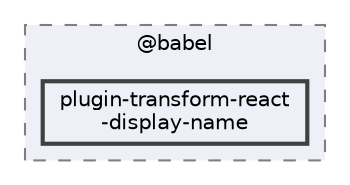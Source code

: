 digraph "pkiclassroomrescheduler/src/main/frontend/node_modules/@babel/plugin-transform-react-display-name"
{
 // LATEX_PDF_SIZE
  bgcolor="transparent";
  edge [fontname=Helvetica,fontsize=10,labelfontname=Helvetica,labelfontsize=10];
  node [fontname=Helvetica,fontsize=10,shape=box,height=0.2,width=0.4];
  compound=true
  subgraph clusterdir_bc8070c8b402176472541bb6f0cba6df {
    graph [ bgcolor="#edf0f7", pencolor="grey50", label="@babel", fontname=Helvetica,fontsize=10 style="filled,dashed", URL="dir_bc8070c8b402176472541bb6f0cba6df.html",tooltip=""]
  dir_c79932d4f1aa924a1f44443567b8130d [label="plugin-transform-react\l-display-name", fillcolor="#edf0f7", color="grey25", style="filled,bold", URL="dir_c79932d4f1aa924a1f44443567b8130d.html",tooltip=""];
  }
}
